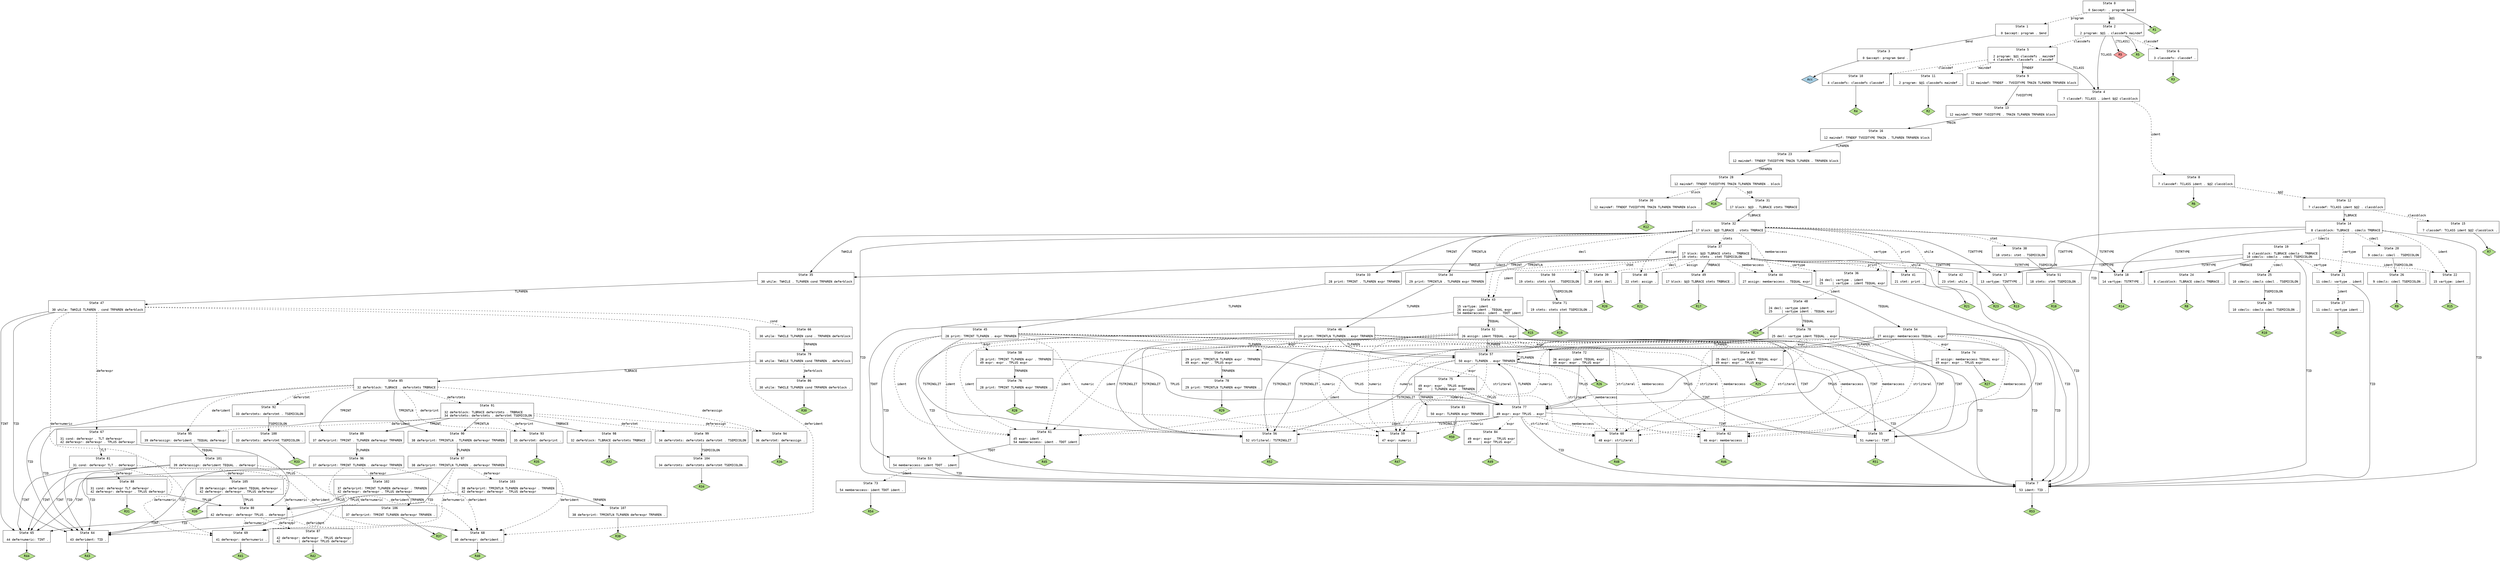 // Generated by GNU Bison 3.0.2.
// Report bugs to <bug-bison@gnu.org>.
// Home page: <http://www.gnu.org/software/bison/>.

digraph "lsr_bison.y"
{
  node [fontname = courier, shape = box, colorscheme = paired6]
  edge [fontname = courier]

  0 [label="State 0\n\l  0 $accept: . program $end\l"]
  0 -> 1 [style=dashed label="program"]
  0 -> 2 [style=dashed label="$@1"]
  0 -> "0R1" [style=solid]
 "0R1" [label="R1", fillcolor=3, shape=diamond, style=filled]
  1 [label="State 1\n\l  0 $accept: program . $end\l"]
  1 -> 3 [style=solid label="$end"]
  2 [label="State 2\n\l  2 program: $@1 . classdefs maindef\l"]
  2 -> 4 [style=solid label="TCLASS"]
  2 -> 5 [style=dashed label="classdefs"]
  2 -> 6 [style=dashed label="classdef"]
  2 -> "2R5d" [label="[TCLASS]", style=solid]
 "2R5d" [label="R5", fillcolor=5, shape=diamond, style=filled]
  2 -> "2R5" [style=solid]
 "2R5" [label="R5", fillcolor=3, shape=diamond, style=filled]
  3 [label="State 3\n\l  0 $accept: program $end .\l"]
  3 -> "3R0" [style=solid]
 "3R0" [label="Acc", fillcolor=1, shape=diamond, style=filled]
  4 [label="State 4\n\l  7 classdef: TCLASS . ident $@2 classblock\l"]
  4 -> 7 [style=solid label="TID"]
  4 -> 8 [style=dashed label="ident"]
  5 [label="State 5\n\l  2 program: $@1 classdefs . maindef\l  4 classdefs: classdefs . classdef\l"]
  5 -> 9 [style=solid label="TFNDEF"]
  5 -> 4 [style=solid label="TCLASS"]
  5 -> 10 [style=dashed label="classdef"]
  5 -> 11 [style=dashed label="maindef"]
  6 [label="State 6\n\l  3 classdefs: classdef .\l"]
  6 -> "6R3" [style=solid]
 "6R3" [label="R3", fillcolor=3, shape=diamond, style=filled]
  7 [label="State 7\n\l 53 ident: TID .\l"]
  7 -> "7R53" [style=solid]
 "7R53" [label="R53", fillcolor=3, shape=diamond, style=filled]
  8 [label="State 8\n\l  7 classdef: TCLASS ident . $@2 classblock\l"]
  8 -> 12 [style=dashed label="$@2"]
  8 -> "8R6" [style=solid]
 "8R6" [label="R6", fillcolor=3, shape=diamond, style=filled]
  9 [label="State 9\n\l 12 maindef: TFNDEF . TVOIDTYPE TMAIN TLPAREN TRPAREN block\l"]
  9 -> 13 [style=solid label="TVOIDTYPE"]
  10 [label="State 10\n\l  4 classdefs: classdefs classdef .\l"]
  10 -> "10R4" [style=solid]
 "10R4" [label="R4", fillcolor=3, shape=diamond, style=filled]
  11 [label="State 11\n\l  2 program: $@1 classdefs maindef .\l"]
  11 -> "11R2" [style=solid]
 "11R2" [label="R2", fillcolor=3, shape=diamond, style=filled]
  12 [label="State 12\n\l  7 classdef: TCLASS ident $@2 . classblock\l"]
  12 -> 14 [style=solid label="TLBRACE"]
  12 -> 15 [style=dashed label="classblock"]
  13 [label="State 13\n\l 12 maindef: TFNDEF TVOIDTYPE . TMAIN TLPAREN TRPAREN block\l"]
  13 -> 16 [style=solid label="TMAIN"]
  14 [label="State 14\n\l  8 classblock: TLBRACE . cdecls TRBRACE\l"]
  14 -> 7 [style=solid label="TID"]
  14 -> 17 [style=solid label="TINTTYPE"]
  14 -> 18 [style=solid label="TSTRTYPE"]
  14 -> 19 [style=dashed label="cdecls"]
  14 -> 20 [style=dashed label="cdecl"]
  14 -> 21 [style=dashed label="vartype"]
  14 -> 22 [style=dashed label="ident"]
  15 [label="State 15\n\l  7 classdef: TCLASS ident $@2 classblock .\l"]
  15 -> "15R7" [style=solid]
 "15R7" [label="R7", fillcolor=3, shape=diamond, style=filled]
  16 [label="State 16\n\l 12 maindef: TFNDEF TVOIDTYPE TMAIN . TLPAREN TRPAREN block\l"]
  16 -> 23 [style=solid label="TLPAREN"]
  17 [label="State 17\n\l 13 vartype: TINTTYPE .\l"]
  17 -> "17R13" [style=solid]
 "17R13" [label="R13", fillcolor=3, shape=diamond, style=filled]
  18 [label="State 18\n\l 14 vartype: TSTRTYPE .\l"]
  18 -> "18R14" [style=solid]
 "18R14" [label="R14", fillcolor=3, shape=diamond, style=filled]
  19 [label="State 19\n\l  8 classblock: TLBRACE cdecls . TRBRACE\l 10 cdecls: cdecls . cdecl TSEMICOLON\l"]
  19 -> 7 [style=solid label="TID"]
  19 -> 17 [style=solid label="TINTTYPE"]
  19 -> 18 [style=solid label="TSTRTYPE"]
  19 -> 24 [style=solid label="TRBRACE"]
  19 -> 25 [style=dashed label="cdecl"]
  19 -> 21 [style=dashed label="vartype"]
  19 -> 22 [style=dashed label="ident"]
  20 [label="State 20\n\l  9 cdecls: cdecl . TSEMICOLON\l"]
  20 -> 26 [style=solid label="TSEMICOLON"]
  21 [label="State 21\n\l 11 cdecl: vartype . ident\l"]
  21 -> 7 [style=solid label="TID"]
  21 -> 27 [style=dashed label="ident"]
  22 [label="State 22\n\l 15 vartype: ident .\l"]
  22 -> "22R15" [style=solid]
 "22R15" [label="R15", fillcolor=3, shape=diamond, style=filled]
  23 [label="State 23\n\l 12 maindef: TFNDEF TVOIDTYPE TMAIN TLPAREN . TRPAREN block\l"]
  23 -> 28 [style=solid label="TRPAREN"]
  24 [label="State 24\n\l  8 classblock: TLBRACE cdecls TRBRACE .\l"]
  24 -> "24R8" [style=solid]
 "24R8" [label="R8", fillcolor=3, shape=diamond, style=filled]
  25 [label="State 25\n\l 10 cdecls: cdecls cdecl . TSEMICOLON\l"]
  25 -> 29 [style=solid label="TSEMICOLON"]
  26 [label="State 26\n\l  9 cdecls: cdecl TSEMICOLON .\l"]
  26 -> "26R9" [style=solid]
 "26R9" [label="R9", fillcolor=3, shape=diamond, style=filled]
  27 [label="State 27\n\l 11 cdecl: vartype ident .\l"]
  27 -> "27R11" [style=solid]
 "27R11" [label="R11", fillcolor=3, shape=diamond, style=filled]
  28 [label="State 28\n\l 12 maindef: TFNDEF TVOIDTYPE TMAIN TLPAREN TRPAREN . block\l"]
  28 -> 30 [style=dashed label="block"]
  28 -> 31 [style=dashed label="$@3"]
  28 -> "28R16" [style=solid]
 "28R16" [label="R16", fillcolor=3, shape=diamond, style=filled]
  29 [label="State 29\n\l 10 cdecls: cdecls cdecl TSEMICOLON .\l"]
  29 -> "29R10" [style=solid]
 "29R10" [label="R10", fillcolor=3, shape=diamond, style=filled]
  30 [label="State 30\n\l 12 maindef: TFNDEF TVOIDTYPE TMAIN TLPAREN TRPAREN block .\l"]
  30 -> "30R12" [style=solid]
 "30R12" [label="R12", fillcolor=3, shape=diamond, style=filled]
  31 [label="State 31\n\l 17 block: $@3 . TLBRACE stmts TRBRACE\l"]
  31 -> 32 [style=solid label="TLBRACE"]
  32 [label="State 32\n\l 17 block: $@3 TLBRACE . stmts TRBRACE\l"]
  32 -> 7 [style=solid label="TID"]
  32 -> 17 [style=solid label="TINTTYPE"]
  32 -> 18 [style=solid label="TSTRTYPE"]
  32 -> 33 [style=solid label="TPRINT"]
  32 -> 34 [style=solid label="TPRINTLN"]
  32 -> 35 [style=solid label="TWHILE"]
  32 -> 36 [style=dashed label="vartype"]
  32 -> 37 [style=dashed label="stmts"]
  32 -> 38 [style=dashed label="stmt"]
  32 -> 39 [style=dashed label="decl"]
  32 -> 40 [style=dashed label="assign"]
  32 -> 41 [style=dashed label="print"]
  32 -> 42 [style=dashed label="while"]
  32 -> 43 [style=dashed label="ident"]
  32 -> 44 [style=dashed label="memberaccess"]
  33 [label="State 33\n\l 28 print: TPRINT . TLPAREN expr TRPAREN\l"]
  33 -> 45 [style=solid label="TLPAREN"]
  34 [label="State 34\n\l 29 print: TPRINTLN . TLPAREN expr TRPAREN\l"]
  34 -> 46 [style=solid label="TLPAREN"]
  35 [label="State 35\n\l 30 while: TWHILE . TLPAREN cond TRPAREN deferblock\l"]
  35 -> 47 [style=solid label="TLPAREN"]
  36 [label="State 36\n\l 24 decl: vartype . ident\l 25     | vartype . ident TEQUAL expr\l"]
  36 -> 7 [style=solid label="TID"]
  36 -> 48 [style=dashed label="ident"]
  37 [label="State 37\n\l 17 block: $@3 TLBRACE stmts . TRBRACE\l 19 stmts: stmts . stmt TSEMICOLON\l"]
  37 -> 7 [style=solid label="TID"]
  37 -> 17 [style=solid label="TINTTYPE"]
  37 -> 18 [style=solid label="TSTRTYPE"]
  37 -> 49 [style=solid label="TRBRACE"]
  37 -> 33 [style=solid label="TPRINT"]
  37 -> 34 [style=solid label="TPRINTLN"]
  37 -> 35 [style=solid label="TWHILE"]
  37 -> 36 [style=dashed label="vartype"]
  37 -> 50 [style=dashed label="stmt"]
  37 -> 39 [style=dashed label="decl"]
  37 -> 40 [style=dashed label="assign"]
  37 -> 41 [style=dashed label="print"]
  37 -> 42 [style=dashed label="while"]
  37 -> 43 [style=dashed label="ident"]
  37 -> 44 [style=dashed label="memberaccess"]
  38 [label="State 38\n\l 18 stmts: stmt . TSEMICOLON\l"]
  38 -> 51 [style=solid label="TSEMICOLON"]
  39 [label="State 39\n\l 20 stmt: decl .\l"]
  39 -> "39R20" [style=solid]
 "39R20" [label="R20", fillcolor=3, shape=diamond, style=filled]
  40 [label="State 40\n\l 22 stmt: assign .\l"]
  40 -> "40R22" [style=solid]
 "40R22" [label="R22", fillcolor=3, shape=diamond, style=filled]
  41 [label="State 41\n\l 21 stmt: print .\l"]
  41 -> "41R21" [style=solid]
 "41R21" [label="R21", fillcolor=3, shape=diamond, style=filled]
  42 [label="State 42\n\l 23 stmt: while .\l"]
  42 -> "42R23" [style=solid]
 "42R23" [label="R23", fillcolor=3, shape=diamond, style=filled]
  43 [label="State 43\n\l 15 vartype: ident .\l 26 assign: ident . TEQUAL expr\l 54 memberaccess: ident . TDOT ident\l"]
  43 -> 52 [style=solid label="TEQUAL"]
  43 -> 53 [style=solid label="TDOT"]
  43 -> "43R15" [style=solid]
 "43R15" [label="R15", fillcolor=3, shape=diamond, style=filled]
  44 [label="State 44\n\l 27 assign: memberaccess . TEQUAL expr\l"]
  44 -> 54 [style=solid label="TEQUAL"]
  45 [label="State 45\n\l 28 print: TPRINT TLPAREN . expr TRPAREN\l"]
  45 -> 7 [style=solid label="TID"]
  45 -> 55 [style=solid label="TINT"]
  45 -> 56 [style=solid label="TSTRINGLIT"]
  45 -> 57 [style=solid label="TLPAREN"]
  45 -> 58 [style=dashed label="expr"]
  45 -> 59 [style=dashed label="numeric"]
  45 -> 60 [style=dashed label="strliteral"]
  45 -> 61 [style=dashed label="ident"]
  45 -> 62 [style=dashed label="memberaccess"]
  46 [label="State 46\n\l 29 print: TPRINTLN TLPAREN . expr TRPAREN\l"]
  46 -> 7 [style=solid label="TID"]
  46 -> 55 [style=solid label="TINT"]
  46 -> 56 [style=solid label="TSTRINGLIT"]
  46 -> 57 [style=solid label="TLPAREN"]
  46 -> 63 [style=dashed label="expr"]
  46 -> 59 [style=dashed label="numeric"]
  46 -> 60 [style=dashed label="strliteral"]
  46 -> 61 [style=dashed label="ident"]
  46 -> 62 [style=dashed label="memberaccess"]
  47 [label="State 47\n\l 30 while: TWHILE TLPAREN . cond TRPAREN deferblock\l"]
  47 -> 64 [style=solid label="TID"]
  47 -> 65 [style=solid label="TINT"]
  47 -> 66 [style=dashed label="cond"]
  47 -> 67 [style=dashed label="deferexpr"]
  47 -> 68 [style=dashed label="deferident"]
  47 -> 69 [style=dashed label="defernumeric"]
  48 [label="State 48\n\l 24 decl: vartype ident .\l 25     | vartype ident . TEQUAL expr\l"]
  48 -> 70 [style=solid label="TEQUAL"]
  48 -> "48R24" [style=solid]
 "48R24" [label="R24", fillcolor=3, shape=diamond, style=filled]
  49 [label="State 49\n\l 17 block: $@3 TLBRACE stmts TRBRACE .\l"]
  49 -> "49R17" [style=solid]
 "49R17" [label="R17", fillcolor=3, shape=diamond, style=filled]
  50 [label="State 50\n\l 19 stmts: stmts stmt . TSEMICOLON\l"]
  50 -> 71 [style=solid label="TSEMICOLON"]
  51 [label="State 51\n\l 18 stmts: stmt TSEMICOLON .\l"]
  51 -> "51R18" [style=solid]
 "51R18" [label="R18", fillcolor=3, shape=diamond, style=filled]
  52 [label="State 52\n\l 26 assign: ident TEQUAL . expr\l"]
  52 -> 7 [style=solid label="TID"]
  52 -> 55 [style=solid label="TINT"]
  52 -> 56 [style=solid label="TSTRINGLIT"]
  52 -> 57 [style=solid label="TLPAREN"]
  52 -> 72 [style=dashed label="expr"]
  52 -> 59 [style=dashed label="numeric"]
  52 -> 60 [style=dashed label="strliteral"]
  52 -> 61 [style=dashed label="ident"]
  52 -> 62 [style=dashed label="memberaccess"]
  53 [label="State 53\n\l 54 memberaccess: ident TDOT . ident\l"]
  53 -> 7 [style=solid label="TID"]
  53 -> 73 [style=dashed label="ident"]
  54 [label="State 54\n\l 27 assign: memberaccess TEQUAL . expr\l"]
  54 -> 7 [style=solid label="TID"]
  54 -> 55 [style=solid label="TINT"]
  54 -> 56 [style=solid label="TSTRINGLIT"]
  54 -> 57 [style=solid label="TLPAREN"]
  54 -> 74 [style=dashed label="expr"]
  54 -> 59 [style=dashed label="numeric"]
  54 -> 60 [style=dashed label="strliteral"]
  54 -> 61 [style=dashed label="ident"]
  54 -> 62 [style=dashed label="memberaccess"]
  55 [label="State 55\n\l 51 numeric: TINT .\l"]
  55 -> "55R51" [style=solid]
 "55R51" [label="R51", fillcolor=3, shape=diamond, style=filled]
  56 [label="State 56\n\l 52 strliteral: TSTRINGLIT .\l"]
  56 -> "56R52" [style=solid]
 "56R52" [label="R52", fillcolor=3, shape=diamond, style=filled]
  57 [label="State 57\n\l 50 expr: TLPAREN . expr TRPAREN\l"]
  57 -> 7 [style=solid label="TID"]
  57 -> 55 [style=solid label="TINT"]
  57 -> 56 [style=solid label="TSTRINGLIT"]
  57 -> 57 [style=solid label="TLPAREN"]
  57 -> 75 [style=dashed label="expr"]
  57 -> 59 [style=dashed label="numeric"]
  57 -> 60 [style=dashed label="strliteral"]
  57 -> 61 [style=dashed label="ident"]
  57 -> 62 [style=dashed label="memberaccess"]
  58 [label="State 58\n\l 28 print: TPRINT TLPAREN expr . TRPAREN\l 49 expr: expr . TPLUS expr\l"]
  58 -> 76 [style=solid label="TRPAREN"]
  58 -> 77 [style=solid label="TPLUS"]
  59 [label="State 59\n\l 47 expr: numeric .\l"]
  59 -> "59R47" [style=solid]
 "59R47" [label="R47", fillcolor=3, shape=diamond, style=filled]
  60 [label="State 60\n\l 48 expr: strliteral .\l"]
  60 -> "60R48" [style=solid]
 "60R48" [label="R48", fillcolor=3, shape=diamond, style=filled]
  61 [label="State 61\n\l 45 expr: ident .\l 54 memberaccess: ident . TDOT ident\l"]
  61 -> 53 [style=solid label="TDOT"]
  61 -> "61R45" [style=solid]
 "61R45" [label="R45", fillcolor=3, shape=diamond, style=filled]
  62 [label="State 62\n\l 46 expr: memberaccess .\l"]
  62 -> "62R46" [style=solid]
 "62R46" [label="R46", fillcolor=3, shape=diamond, style=filled]
  63 [label="State 63\n\l 29 print: TPRINTLN TLPAREN expr . TRPAREN\l 49 expr: expr . TPLUS expr\l"]
  63 -> 78 [style=solid label="TRPAREN"]
  63 -> 77 [style=solid label="TPLUS"]
  64 [label="State 64\n\l 43 deferident: TID .\l"]
  64 -> "64R43" [style=solid]
 "64R43" [label="R43", fillcolor=3, shape=diamond, style=filled]
  65 [label="State 65\n\l 44 defernumeric: TINT .\l"]
  65 -> "65R44" [style=solid]
 "65R44" [label="R44", fillcolor=3, shape=diamond, style=filled]
  66 [label="State 66\n\l 30 while: TWHILE TLPAREN cond . TRPAREN deferblock\l"]
  66 -> 79 [style=solid label="TRPAREN"]
  67 [label="State 67\n\l 31 cond: deferexpr . TLT deferexpr\l 42 deferexpr: deferexpr . TPLUS deferexpr\l"]
  67 -> 80 [style=solid label="TPLUS"]
  67 -> 81 [style=solid label="TLT"]
  68 [label="State 68\n\l 40 deferexpr: deferident .\l"]
  68 -> "68R40" [style=solid]
 "68R40" [label="R40", fillcolor=3, shape=diamond, style=filled]
  69 [label="State 69\n\l 41 deferexpr: defernumeric .\l"]
  69 -> "69R41" [style=solid]
 "69R41" [label="R41", fillcolor=3, shape=diamond, style=filled]
  70 [label="State 70\n\l 25 decl: vartype ident TEQUAL . expr\l"]
  70 -> 7 [style=solid label="TID"]
  70 -> 55 [style=solid label="TINT"]
  70 -> 56 [style=solid label="TSTRINGLIT"]
  70 -> 57 [style=solid label="TLPAREN"]
  70 -> 82 [style=dashed label="expr"]
  70 -> 59 [style=dashed label="numeric"]
  70 -> 60 [style=dashed label="strliteral"]
  70 -> 61 [style=dashed label="ident"]
  70 -> 62 [style=dashed label="memberaccess"]
  71 [label="State 71\n\l 19 stmts: stmts stmt TSEMICOLON .\l"]
  71 -> "71R19" [style=solid]
 "71R19" [label="R19", fillcolor=3, shape=diamond, style=filled]
  72 [label="State 72\n\l 26 assign: ident TEQUAL expr .\l 49 expr: expr . TPLUS expr\l"]
  72 -> 77 [style=solid label="TPLUS"]
  72 -> "72R26" [style=solid]
 "72R26" [label="R26", fillcolor=3, shape=diamond, style=filled]
  73 [label="State 73\n\l 54 memberaccess: ident TDOT ident .\l"]
  73 -> "73R54" [style=solid]
 "73R54" [label="R54", fillcolor=3, shape=diamond, style=filled]
  74 [label="State 74\n\l 27 assign: memberaccess TEQUAL expr .\l 49 expr: expr . TPLUS expr\l"]
  74 -> 77 [style=solid label="TPLUS"]
  74 -> "74R27" [style=solid]
 "74R27" [label="R27", fillcolor=3, shape=diamond, style=filled]
  75 [label="State 75\n\l 49 expr: expr . TPLUS expr\l 50     | TLPAREN expr . TRPAREN\l"]
  75 -> 83 [style=solid label="TRPAREN"]
  75 -> 77 [style=solid label="TPLUS"]
  76 [label="State 76\n\l 28 print: TPRINT TLPAREN expr TRPAREN .\l"]
  76 -> "76R28" [style=solid]
 "76R28" [label="R28", fillcolor=3, shape=diamond, style=filled]
  77 [label="State 77\n\l 49 expr: expr TPLUS . expr\l"]
  77 -> 7 [style=solid label="TID"]
  77 -> 55 [style=solid label="TINT"]
  77 -> 56 [style=solid label="TSTRINGLIT"]
  77 -> 57 [style=solid label="TLPAREN"]
  77 -> 84 [style=dashed label="expr"]
  77 -> 59 [style=dashed label="numeric"]
  77 -> 60 [style=dashed label="strliteral"]
  77 -> 61 [style=dashed label="ident"]
  77 -> 62 [style=dashed label="memberaccess"]
  78 [label="State 78\n\l 29 print: TPRINTLN TLPAREN expr TRPAREN .\l"]
  78 -> "78R29" [style=solid]
 "78R29" [label="R29", fillcolor=3, shape=diamond, style=filled]
  79 [label="State 79\n\l 30 while: TWHILE TLPAREN cond TRPAREN . deferblock\l"]
  79 -> 85 [style=solid label="TLBRACE"]
  79 -> 86 [style=dashed label="deferblock"]
  80 [label="State 80\n\l 42 deferexpr: deferexpr TPLUS . deferexpr\l"]
  80 -> 64 [style=solid label="TID"]
  80 -> 65 [style=solid label="TINT"]
  80 -> 87 [style=dashed label="deferexpr"]
  80 -> 68 [style=dashed label="deferident"]
  80 -> 69 [style=dashed label="defernumeric"]
  81 [label="State 81\n\l 31 cond: deferexpr TLT . deferexpr\l"]
  81 -> 64 [style=solid label="TID"]
  81 -> 65 [style=solid label="TINT"]
  81 -> 88 [style=dashed label="deferexpr"]
  81 -> 68 [style=dashed label="deferident"]
  81 -> 69 [style=dashed label="defernumeric"]
  82 [label="State 82\n\l 25 decl: vartype ident TEQUAL expr .\l 49 expr: expr . TPLUS expr\l"]
  82 -> 77 [style=solid label="TPLUS"]
  82 -> "82R25" [style=solid]
 "82R25" [label="R25", fillcolor=3, shape=diamond, style=filled]
  83 [label="State 83\n\l 50 expr: TLPAREN expr TRPAREN .\l"]
  83 -> "83R50" [style=solid]
 "83R50" [label="R50", fillcolor=3, shape=diamond, style=filled]
  84 [label="State 84\n\l 49 expr: expr . TPLUS expr\l 49     | expr TPLUS expr .\l"]
  84 -> "84R49" [style=solid]
 "84R49" [label="R49", fillcolor=3, shape=diamond, style=filled]
  85 [label="State 85\n\l 32 deferblock: TLBRACE . deferstmts TRBRACE\l"]
  85 -> 64 [style=solid label="TID"]
  85 -> 89 [style=solid label="TPRINT"]
  85 -> 90 [style=solid label="TPRINTLN"]
  85 -> 91 [style=dashed label="deferstmts"]
  85 -> 92 [style=dashed label="deferstmt"]
  85 -> 93 [style=dashed label="deferprint"]
  85 -> 94 [style=dashed label="deferassign"]
  85 -> 95 [style=dashed label="deferident"]
  86 [label="State 86\n\l 30 while: TWHILE TLPAREN cond TRPAREN deferblock .\l"]
  86 -> "86R30" [style=solid]
 "86R30" [label="R30", fillcolor=3, shape=diamond, style=filled]
  87 [label="State 87\n\l 42 deferexpr: deferexpr . TPLUS deferexpr\l 42          | deferexpr TPLUS deferexpr .\l"]
  87 -> "87R42" [style=solid]
 "87R42" [label="R42", fillcolor=3, shape=diamond, style=filled]
  88 [label="State 88\n\l 31 cond: deferexpr TLT deferexpr .\l 42 deferexpr: deferexpr . TPLUS deferexpr\l"]
  88 -> 80 [style=solid label="TPLUS"]
  88 -> "88R31" [style=solid]
 "88R31" [label="R31", fillcolor=3, shape=diamond, style=filled]
  89 [label="State 89\n\l 37 deferprint: TPRINT . TLPAREN deferexpr TRPAREN\l"]
  89 -> 96 [style=solid label="TLPAREN"]
  90 [label="State 90\n\l 38 deferprint: TPRINTLN . TLPAREN deferexpr TRPAREN\l"]
  90 -> 97 [style=solid label="TLPAREN"]
  91 [label="State 91\n\l 32 deferblock: TLBRACE deferstmts . TRBRACE\l 34 deferstmts: deferstmts . deferstmt TSEMICOLON\l"]
  91 -> 64 [style=solid label="TID"]
  91 -> 98 [style=solid label="TRBRACE"]
  91 -> 89 [style=solid label="TPRINT"]
  91 -> 90 [style=solid label="TPRINTLN"]
  91 -> 99 [style=dashed label="deferstmt"]
  91 -> 93 [style=dashed label="deferprint"]
  91 -> 94 [style=dashed label="deferassign"]
  91 -> 95 [style=dashed label="deferident"]
  92 [label="State 92\n\l 33 deferstmts: deferstmt . TSEMICOLON\l"]
  92 -> 100 [style=solid label="TSEMICOLON"]
  93 [label="State 93\n\l 35 deferstmt: deferprint .\l"]
  93 -> "93R35" [style=solid]
 "93R35" [label="R35", fillcolor=3, shape=diamond, style=filled]
  94 [label="State 94\n\l 36 deferstmt: deferassign .\l"]
  94 -> "94R36" [style=solid]
 "94R36" [label="R36", fillcolor=3, shape=diamond, style=filled]
  95 [label="State 95\n\l 39 deferassign: deferident . TEQUAL deferexpr\l"]
  95 -> 101 [style=solid label="TEQUAL"]
  96 [label="State 96\n\l 37 deferprint: TPRINT TLPAREN . deferexpr TRPAREN\l"]
  96 -> 64 [style=solid label="TID"]
  96 -> 65 [style=solid label="TINT"]
  96 -> 102 [style=dashed label="deferexpr"]
  96 -> 68 [style=dashed label="deferident"]
  96 -> 69 [style=dashed label="defernumeric"]
  97 [label="State 97\n\l 38 deferprint: TPRINTLN TLPAREN . deferexpr TRPAREN\l"]
  97 -> 64 [style=solid label="TID"]
  97 -> 65 [style=solid label="TINT"]
  97 -> 103 [style=dashed label="deferexpr"]
  97 -> 68 [style=dashed label="deferident"]
  97 -> 69 [style=dashed label="defernumeric"]
  98 [label="State 98\n\l 32 deferblock: TLBRACE deferstmts TRBRACE .\l"]
  98 -> "98R32" [style=solid]
 "98R32" [label="R32", fillcolor=3, shape=diamond, style=filled]
  99 [label="State 99\n\l 34 deferstmts: deferstmts deferstmt . TSEMICOLON\l"]
  99 -> 104 [style=solid label="TSEMICOLON"]
  100 [label="State 100\n\l 33 deferstmts: deferstmt TSEMICOLON .\l"]
  100 -> "100R33" [style=solid]
 "100R33" [label="R33", fillcolor=3, shape=diamond, style=filled]
  101 [label="State 101\n\l 39 deferassign: deferident TEQUAL . deferexpr\l"]
  101 -> 64 [style=solid label="TID"]
  101 -> 65 [style=solid label="TINT"]
  101 -> 105 [style=dashed label="deferexpr"]
  101 -> 68 [style=dashed label="deferident"]
  101 -> 69 [style=dashed label="defernumeric"]
  102 [label="State 102\n\l 37 deferprint: TPRINT TLPAREN deferexpr . TRPAREN\l 42 deferexpr: deferexpr . TPLUS deferexpr\l"]
  102 -> 106 [style=solid label="TRPAREN"]
  102 -> 80 [style=solid label="TPLUS"]
  103 [label="State 103\n\l 38 deferprint: TPRINTLN TLPAREN deferexpr . TRPAREN\l 42 deferexpr: deferexpr . TPLUS deferexpr\l"]
  103 -> 107 [style=solid label="TRPAREN"]
  103 -> 80 [style=solid label="TPLUS"]
  104 [label="State 104\n\l 34 deferstmts: deferstmts deferstmt TSEMICOLON .\l"]
  104 -> "104R34" [style=solid]
 "104R34" [label="R34", fillcolor=3, shape=diamond, style=filled]
  105 [label="State 105\n\l 39 deferassign: deferident TEQUAL deferexpr .\l 42 deferexpr: deferexpr . TPLUS deferexpr\l"]
  105 -> 80 [style=solid label="TPLUS"]
  105 -> "105R39" [style=solid]
 "105R39" [label="R39", fillcolor=3, shape=diamond, style=filled]
  106 [label="State 106\n\l 37 deferprint: TPRINT TLPAREN deferexpr TRPAREN .\l"]
  106 -> "106R37" [style=solid]
 "106R37" [label="R37", fillcolor=3, shape=diamond, style=filled]
  107 [label="State 107\n\l 38 deferprint: TPRINTLN TLPAREN deferexpr TRPAREN .\l"]
  107 -> "107R38" [style=solid]
 "107R38" [label="R38", fillcolor=3, shape=diamond, style=filled]
}
